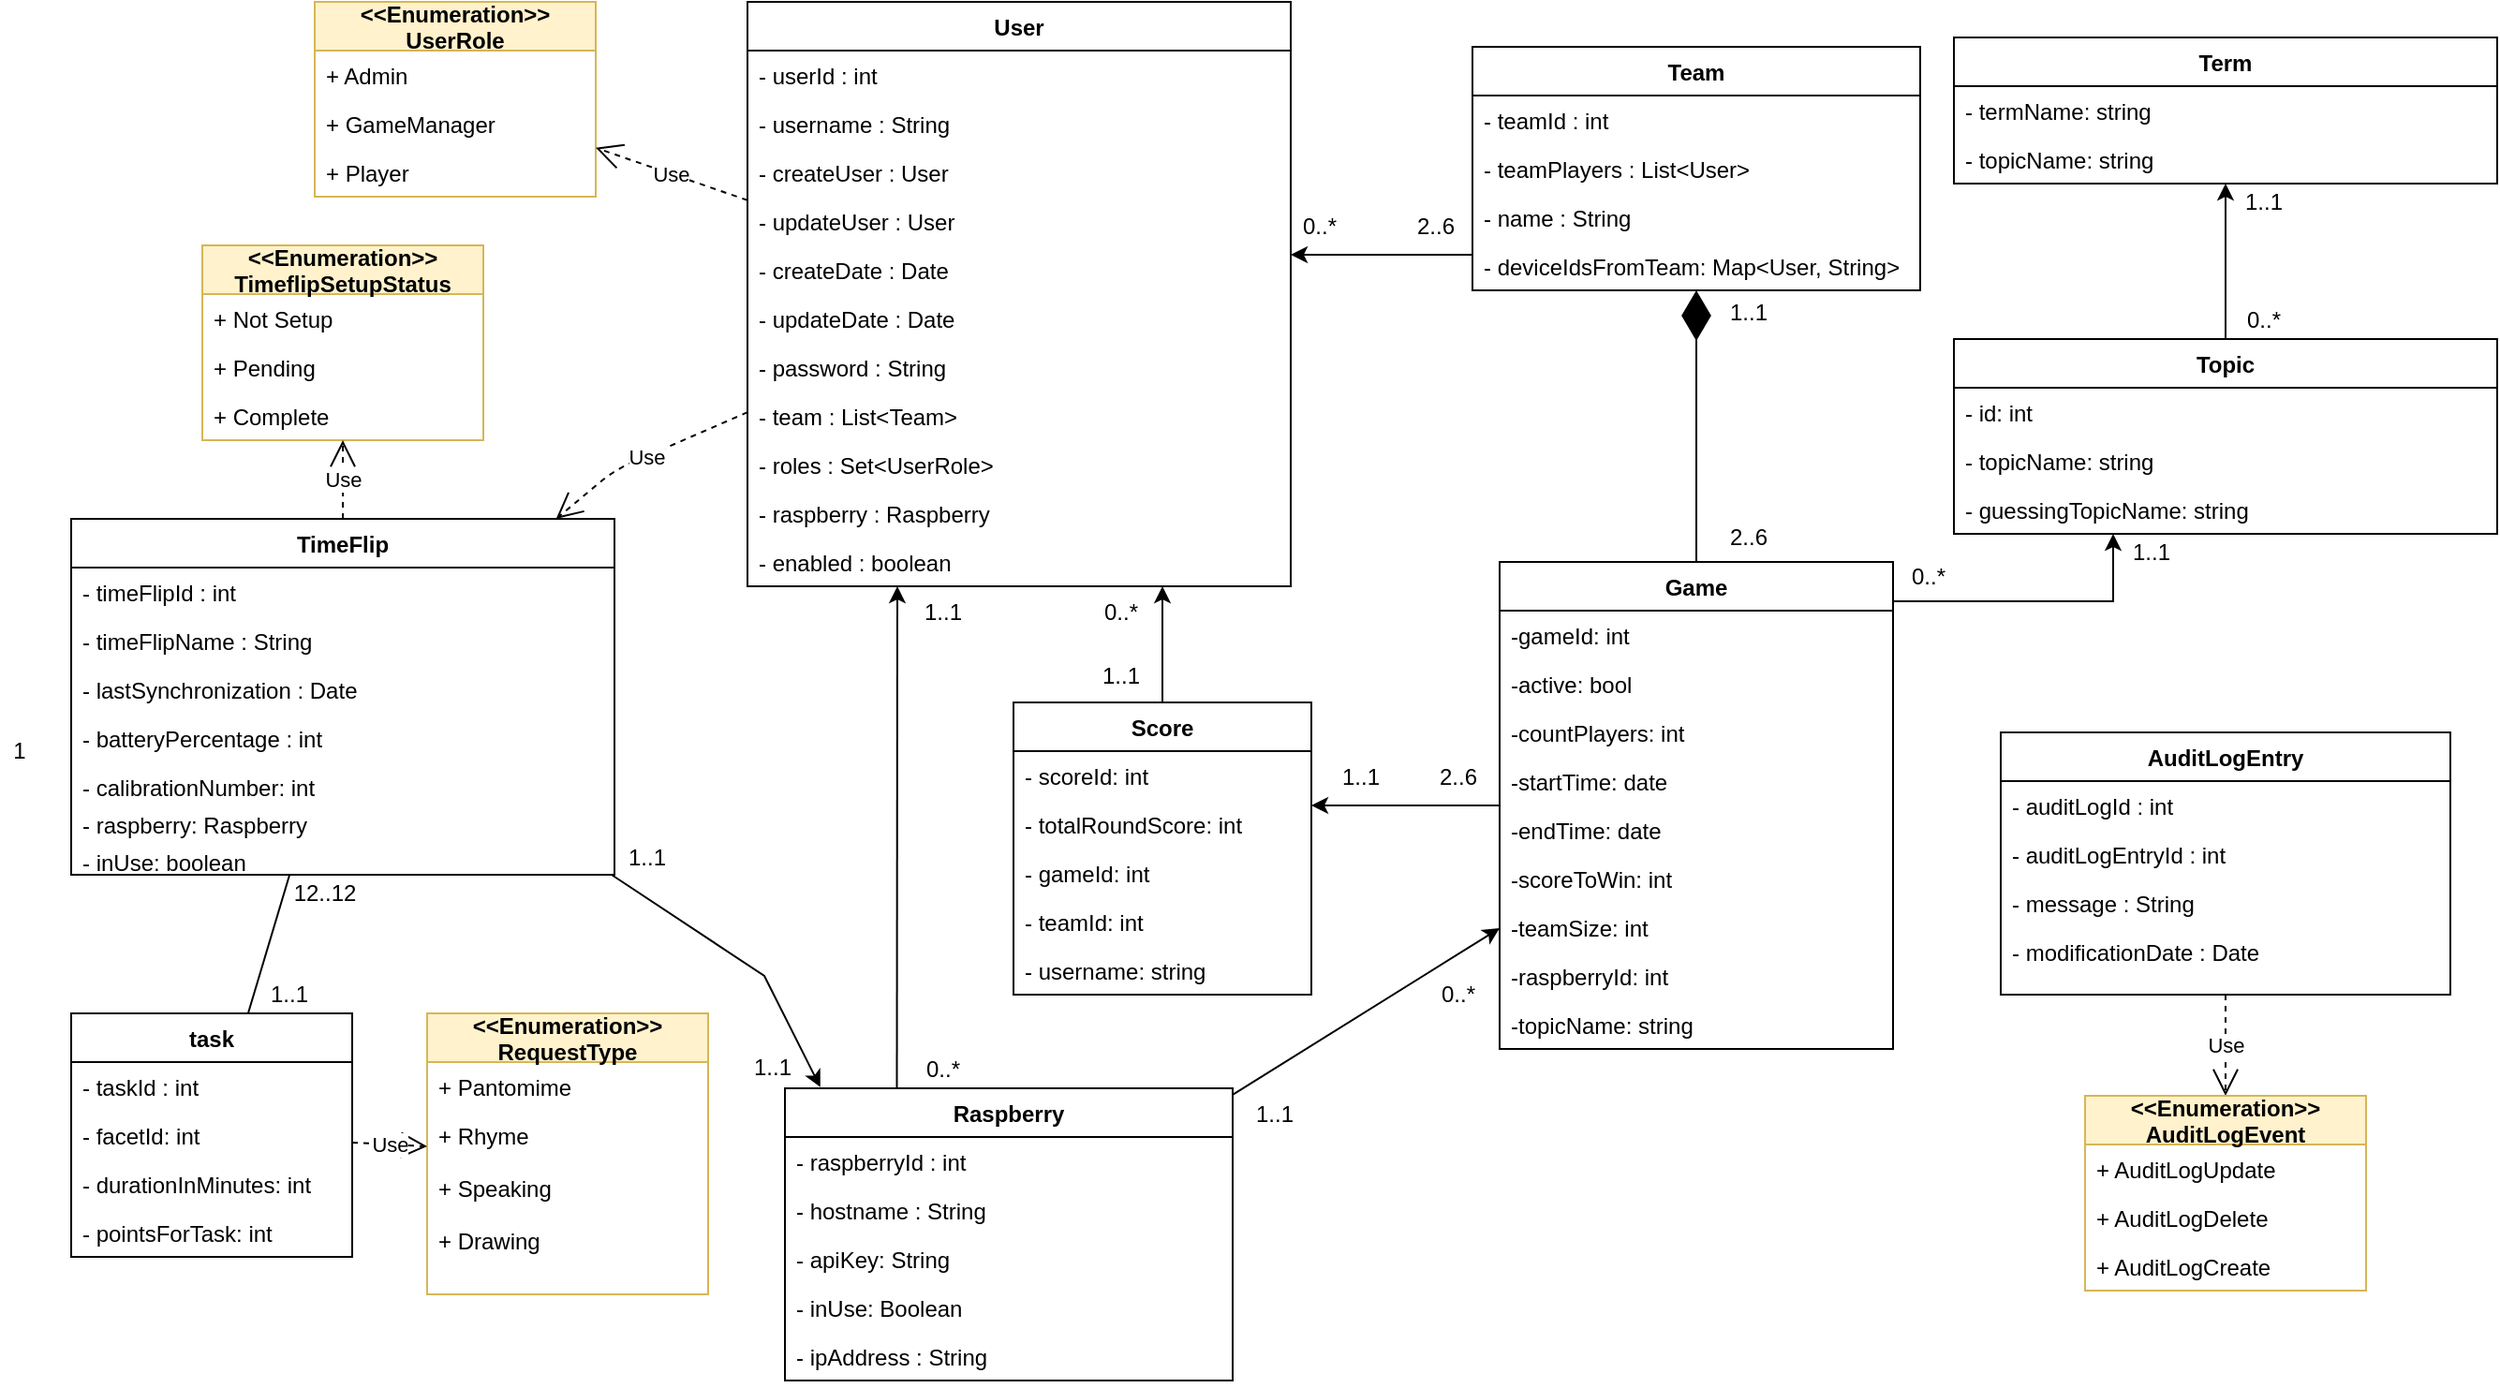 <mxfile version="14.7.6" type="device"><diagram id="C5RBs43oDa-KdzZeNtuy" name="Page-1"><mxGraphModel dx="2570" dy="1463" grid="1" gridSize="10" guides="1" tooltips="1" connect="1" arrows="1" fold="1" page="1" pageScale="1" pageWidth="827" pageHeight="1169" math="0" shadow="0"><root><mxCell id="WIyWlLk6GJQsqaUBKTNV-0"/><mxCell id="WIyWlLk6GJQsqaUBKTNV-1" parent="WIyWlLk6GJQsqaUBKTNV-0"/><mxCell id="x8WCx9pebkbdI_Yr-oTF-0" value="User" style="swimlane;fontStyle=1;align=center;verticalAlign=top;childLayout=stackLayout;horizontal=1;startSize=26;horizontalStack=0;resizeParent=1;resizeParentMax=0;resizeLast=0;collapsible=1;marginBottom=0;" parent="WIyWlLk6GJQsqaUBKTNV-1" vertex="1"><mxGeometry x="381" y="130" width="290" height="312" as="geometry"/></mxCell><mxCell id="nUB-XONqhZ9gHcy7gtvJ-40" value="- userId : int" style="text;strokeColor=none;fillColor=none;align=left;verticalAlign=top;spacingLeft=4;spacingRight=4;overflow=hidden;rotatable=0;points=[[0,0.5],[1,0.5]];portConstraint=eastwest;" parent="x8WCx9pebkbdI_Yr-oTF-0" vertex="1"><mxGeometry y="26" width="290" height="26" as="geometry"/></mxCell><mxCell id="x8WCx9pebkbdI_Yr-oTF-1" value="- username : String " style="text;strokeColor=none;fillColor=none;align=left;verticalAlign=top;spacingLeft=4;spacingRight=4;overflow=hidden;rotatable=0;points=[[0,0.5],[1,0.5]];portConstraint=eastwest;" parent="x8WCx9pebkbdI_Yr-oTF-0" vertex="1"><mxGeometry y="52" width="290" height="26" as="geometry"/></mxCell><mxCell id="x8WCx9pebkbdI_Yr-oTF-2" value="- createUser : User" style="text;strokeColor=none;fillColor=none;align=left;verticalAlign=top;spacingLeft=4;spacingRight=4;overflow=hidden;rotatable=0;points=[[0,0.5],[1,0.5]];portConstraint=eastwest;" parent="x8WCx9pebkbdI_Yr-oTF-0" vertex="1"><mxGeometry y="78" width="290" height="26" as="geometry"/></mxCell><mxCell id="x8WCx9pebkbdI_Yr-oTF-4" value="- updateUser : User" style="text;strokeColor=none;fillColor=none;align=left;verticalAlign=top;spacingLeft=4;spacingRight=4;overflow=hidden;rotatable=0;points=[[0,0.5],[1,0.5]];portConstraint=eastwest;" parent="x8WCx9pebkbdI_Yr-oTF-0" vertex="1"><mxGeometry y="104" width="290" height="26" as="geometry"/></mxCell><mxCell id="pyew_xF-KgPKFu4oQsbY-10" value="- createDate : Date" style="text;strokeColor=none;fillColor=none;align=left;verticalAlign=top;spacingLeft=4;spacingRight=4;overflow=hidden;rotatable=0;points=[[0,0.5],[1,0.5]];portConstraint=eastwest;" vertex="1" parent="x8WCx9pebkbdI_Yr-oTF-0"><mxGeometry y="130" width="290" height="26" as="geometry"/></mxCell><mxCell id="pyew_xF-KgPKFu4oQsbY-9" value="- updateDate : Date" style="text;strokeColor=none;fillColor=none;align=left;verticalAlign=top;spacingLeft=4;spacingRight=4;overflow=hidden;rotatable=0;points=[[0,0.5],[1,0.5]];portConstraint=eastwest;" vertex="1" parent="x8WCx9pebkbdI_Yr-oTF-0"><mxGeometry y="156" width="290" height="26" as="geometry"/></mxCell><mxCell id="x8WCx9pebkbdI_Yr-oTF-6" value="- password : String" style="text;strokeColor=none;fillColor=none;align=left;verticalAlign=top;spacingLeft=4;spacingRight=4;overflow=hidden;rotatable=0;points=[[0,0.5],[1,0.5]];portConstraint=eastwest;" parent="x8WCx9pebkbdI_Yr-oTF-0" vertex="1"><mxGeometry y="182" width="290" height="26" as="geometry"/></mxCell><mxCell id="pyew_xF-KgPKFu4oQsbY-11" value="- team : List&lt;Team&gt;" style="text;strokeColor=none;fillColor=none;align=left;verticalAlign=top;spacingLeft=4;spacingRight=4;overflow=hidden;rotatable=0;points=[[0,0.5],[1,0.5]];portConstraint=eastwest;" vertex="1" parent="x8WCx9pebkbdI_Yr-oTF-0"><mxGeometry y="208" width="290" height="26" as="geometry"/></mxCell><mxCell id="x8WCx9pebkbdI_Yr-oTF-11" value="- roles : Set&lt;UserRole&gt;" style="text;strokeColor=none;fillColor=none;align=left;verticalAlign=top;spacingLeft=4;spacingRight=4;overflow=hidden;rotatable=0;points=[[0,0.5],[1,0.5]];portConstraint=eastwest;" parent="x8WCx9pebkbdI_Yr-oTF-0" vertex="1"><mxGeometry y="234" width="290" height="26" as="geometry"/></mxCell><mxCell id="pyew_xF-KgPKFu4oQsbY-12" value="- raspberry : Raspberry" style="text;strokeColor=none;fillColor=none;align=left;verticalAlign=top;spacingLeft=4;spacingRight=4;overflow=hidden;rotatable=0;points=[[0,0.5],[1,0.5]];portConstraint=eastwest;" vertex="1" parent="x8WCx9pebkbdI_Yr-oTF-0"><mxGeometry y="260" width="290" height="26" as="geometry"/></mxCell><mxCell id="5PBiCE7rdW9SW3USugjP-110" value="- enabled : boolean" style="text;strokeColor=none;fillColor=none;align=left;verticalAlign=top;spacingLeft=4;spacingRight=4;overflow=hidden;rotatable=0;points=[[0,0.5],[1,0.5]];portConstraint=eastwest;" parent="x8WCx9pebkbdI_Yr-oTF-0" vertex="1"><mxGeometry y="286" width="290" height="26" as="geometry"/></mxCell><mxCell id="x8WCx9pebkbdI_Yr-oTF-17" value="&lt;&lt;Enumeration&gt;&gt;&#10;UserRole" style="swimlane;fontStyle=1;childLayout=stackLayout;horizontal=1;startSize=26;fillColor=#fff2cc;horizontalStack=0;resizeParent=1;resizeParentMax=0;resizeLast=0;collapsible=1;marginBottom=0;strokeColor=#d6b656;" parent="WIyWlLk6GJQsqaUBKTNV-1" vertex="1"><mxGeometry x="150" y="130.0" width="150" height="104" as="geometry"/></mxCell><mxCell id="x8WCx9pebkbdI_Yr-oTF-18" value="+ Admin" style="text;strokeColor=none;fillColor=none;align=left;verticalAlign=top;spacingLeft=4;spacingRight=4;overflow=hidden;rotatable=0;points=[[0,0.5],[1,0.5]];portConstraint=eastwest;" parent="x8WCx9pebkbdI_Yr-oTF-17" vertex="1"><mxGeometry y="26" width="150" height="26" as="geometry"/></mxCell><mxCell id="x8WCx9pebkbdI_Yr-oTF-19" value="+ GameManager" style="text;strokeColor=none;fillColor=none;align=left;verticalAlign=top;spacingLeft=4;spacingRight=4;overflow=hidden;rotatable=0;points=[[0,0.5],[1,0.5]];portConstraint=eastwest;" parent="x8WCx9pebkbdI_Yr-oTF-17" vertex="1"><mxGeometry y="52" width="150" height="26" as="geometry"/></mxCell><mxCell id="x8WCx9pebkbdI_Yr-oTF-21" value="+ Player" style="text;strokeColor=none;fillColor=none;align=left;verticalAlign=top;spacingLeft=4;spacingRight=4;overflow=hidden;rotatable=0;points=[[0,0.5],[1,0.5]];portConstraint=eastwest;" parent="x8WCx9pebkbdI_Yr-oTF-17" vertex="1"><mxGeometry y="78" width="150" height="26" as="geometry"/></mxCell><mxCell id="3ohRnOLh0SfSRYzVMqyz-22" value="Use" style="endArrow=open;endSize=12;dashed=1;html=1;" parent="WIyWlLk6GJQsqaUBKTNV-1" source="sR1mR8bAJaTeqPK0hxpu-1" target="sR1mR8bAJaTeqPK0hxpu-5" edge="1"><mxGeometry width="160" relative="1" as="geometry"><mxPoint x="2124.5" y="747.5" as="sourcePoint"/><mxPoint x="2301.55" y="687.998" as="targetPoint"/></mxGeometry></mxCell><mxCell id="3ohRnOLh0SfSRYzVMqyz-24" value="Use" style="endArrow=open;endSize=12;dashed=1;html=1;" parent="WIyWlLk6GJQsqaUBKTNV-1" source="x8WCx9pebkbdI_Yr-oTF-0" target="x8WCx9pebkbdI_Yr-oTF-17" edge="1"><mxGeometry width="160" relative="1" as="geometry"><mxPoint x="280" y="333" as="sourcePoint"/><mxPoint x="406.03" y="330.998" as="targetPoint"/></mxGeometry></mxCell><mxCell id="EiHLV2kzqp4cgP1aP6Wh-11" value="TimeFlip" style="swimlane;fontStyle=1;align=center;verticalAlign=top;childLayout=stackLayout;horizontal=1;startSize=26;horizontalStack=0;resizeParent=1;resizeParentMax=0;resizeLast=0;collapsible=1;marginBottom=0;" parent="WIyWlLk6GJQsqaUBKTNV-1" vertex="1"><mxGeometry x="20" y="406" width="290" height="190" as="geometry"/></mxCell><mxCell id="EiHLV2kzqp4cgP1aP6Wh-12" value="- timeFlipId : int" style="text;strokeColor=none;fillColor=none;align=left;verticalAlign=top;spacingLeft=4;spacingRight=4;overflow=hidden;rotatable=0;points=[[0,0.5],[1,0.5]];portConstraint=eastwest;" parent="EiHLV2kzqp4cgP1aP6Wh-11" vertex="1"><mxGeometry y="26" width="290" height="26" as="geometry"/></mxCell><mxCell id="EiHLV2kzqp4cgP1aP6Wh-14" value="- timeFlipName : String" style="text;strokeColor=none;fillColor=none;align=left;verticalAlign=top;spacingLeft=4;spacingRight=4;overflow=hidden;rotatable=0;points=[[0,0.5],[1,0.5]];portConstraint=eastwest;" parent="EiHLV2kzqp4cgP1aP6Wh-11" vertex="1"><mxGeometry y="52" width="290" height="26" as="geometry"/></mxCell><mxCell id="EiHLV2kzqp4cgP1aP6Wh-15" value="- lastSynchronization : Date" style="text;strokeColor=none;fillColor=none;align=left;verticalAlign=top;spacingLeft=4;spacingRight=4;overflow=hidden;rotatable=0;points=[[0,0.5],[1,0.5]];portConstraint=eastwest;" parent="EiHLV2kzqp4cgP1aP6Wh-11" vertex="1"><mxGeometry y="78" width="290" height="26" as="geometry"/></mxCell><mxCell id="EiHLV2kzqp4cgP1aP6Wh-18" value="- batteryPercentage : int" style="text;align=left;verticalAlign=top;spacingLeft=4;spacingRight=4;overflow=hidden;rotatable=0;points=[[0,0.5],[1,0.5]];portConstraint=eastwest;" parent="EiHLV2kzqp4cgP1aP6Wh-11" vertex="1"><mxGeometry y="104" width="290" height="26" as="geometry"/></mxCell><mxCell id="EiHLV2kzqp4cgP1aP6Wh-19" value="- calibrationNumber: int" style="text;align=left;verticalAlign=top;spacingLeft=4;spacingRight=4;overflow=hidden;rotatable=0;points=[[0,0.5],[1,0.5]];portConstraint=eastwest;" parent="EiHLV2kzqp4cgP1aP6Wh-11" vertex="1"><mxGeometry y="130" width="290" height="20" as="geometry"/></mxCell><mxCell id="nUB-XONqhZ9gHcy7gtvJ-35" value="- raspberry: Raspberry" style="text;align=left;verticalAlign=top;spacingLeft=4;spacingRight=4;overflow=hidden;rotatable=0;points=[[0,0.5],[1,0.5]];portConstraint=eastwest;" parent="EiHLV2kzqp4cgP1aP6Wh-11" vertex="1"><mxGeometry y="150" width="290" height="20" as="geometry"/></mxCell><mxCell id="nUB-XONqhZ9gHcy7gtvJ-34" value="- inUse: boolean" style="text;align=left;verticalAlign=top;spacingLeft=4;spacingRight=4;overflow=hidden;rotatable=0;points=[[0,0.5],[1,0.5]];portConstraint=eastwest;" parent="EiHLV2kzqp4cgP1aP6Wh-11" vertex="1"><mxGeometry y="170" width="290" height="20" as="geometry"/></mxCell><mxCell id="EiHLV2kzqp4cgP1aP6Wh-20" value="&lt;&lt;Enumeration&gt;&gt;&#10;TimeflipSetupStatus" style="swimlane;fontStyle=1;childLayout=stackLayout;horizontal=1;startSize=26;fillColor=#fff2cc;horizontalStack=0;resizeParent=1;resizeParentMax=0;resizeLast=0;collapsible=1;marginBottom=0;strokeColor=#d6b656;" parent="WIyWlLk6GJQsqaUBKTNV-1" vertex="1"><mxGeometry x="90" y="260" width="150" height="104" as="geometry"/></mxCell><mxCell id="EiHLV2kzqp4cgP1aP6Wh-21" value="+ Not Setup" style="text;strokeColor=none;fillColor=none;align=left;verticalAlign=top;spacingLeft=4;spacingRight=4;overflow=hidden;rotatable=0;points=[[0,0.5],[1,0.5]];portConstraint=eastwest;" parent="EiHLV2kzqp4cgP1aP6Wh-20" vertex="1"><mxGeometry y="26" width="150" height="26" as="geometry"/></mxCell><mxCell id="EiHLV2kzqp4cgP1aP6Wh-22" value="+ Pending" style="text;strokeColor=none;fillColor=none;align=left;verticalAlign=top;spacingLeft=4;spacingRight=4;overflow=hidden;rotatable=0;points=[[0,0.5],[1,0.5]];portConstraint=eastwest;" parent="EiHLV2kzqp4cgP1aP6Wh-20" vertex="1"><mxGeometry y="52" width="150" height="26" as="geometry"/></mxCell><mxCell id="EiHLV2kzqp4cgP1aP6Wh-23" value="+ Complete" style="text;strokeColor=none;fillColor=none;align=left;verticalAlign=top;spacingLeft=4;spacingRight=4;overflow=hidden;rotatable=0;points=[[0,0.5],[1,0.5]];portConstraint=eastwest;" parent="EiHLV2kzqp4cgP1aP6Wh-20" vertex="1"><mxGeometry y="78" width="150" height="26" as="geometry"/></mxCell><mxCell id="EiHLV2kzqp4cgP1aP6Wh-79" value="Use" style="endArrow=open;endSize=12;dashed=1;html=1;" parent="WIyWlLk6GJQsqaUBKTNV-1" source="EiHLV2kzqp4cgP1aP6Wh-11" target="EiHLV2kzqp4cgP1aP6Wh-20" edge="1"><mxGeometry width="160" relative="1" as="geometry"><mxPoint x="110.05" y="648.4" as="sourcePoint"/><mxPoint x="40" y="780" as="targetPoint"/></mxGeometry></mxCell><mxCell id="EiHLV2kzqp4cgP1aP6Wh-83" value="task" style="swimlane;fontStyle=1;align=center;verticalAlign=top;childLayout=stackLayout;horizontal=1;startSize=26;horizontalStack=0;resizeParent=1;resizeParentMax=0;resizeLast=0;collapsible=1;marginBottom=0;" parent="WIyWlLk6GJQsqaUBKTNV-1" vertex="1"><mxGeometry x="20.0" y="670" width="150" height="130" as="geometry"/></mxCell><mxCell id="nUB-XONqhZ9gHcy7gtvJ-36" value="- taskId : int" style="text;strokeColor=none;fillColor=none;align=left;verticalAlign=top;spacingLeft=4;spacingRight=4;overflow=hidden;rotatable=0;points=[[0,0.5],[1,0.5]];portConstraint=eastwest;" parent="EiHLV2kzqp4cgP1aP6Wh-83" vertex="1"><mxGeometry y="26" width="150" height="26" as="geometry"/></mxCell><mxCell id="EiHLV2kzqp4cgP1aP6Wh-84" value="- facetId: int" style="text;strokeColor=none;fillColor=none;align=left;verticalAlign=top;spacingLeft=4;spacingRight=4;overflow=hidden;rotatable=0;points=[[0,0.5],[1,0.5]];portConstraint=eastwest;" parent="EiHLV2kzqp4cgP1aP6Wh-83" vertex="1"><mxGeometry y="52" width="150" height="26" as="geometry"/></mxCell><mxCell id="nUB-XONqhZ9gHcy7gtvJ-38" value="- durationInMinutes: int" style="text;strokeColor=none;fillColor=none;align=left;verticalAlign=top;spacingLeft=4;spacingRight=4;overflow=hidden;rotatable=0;points=[[0,0.5],[1,0.5]];portConstraint=eastwest;" parent="EiHLV2kzqp4cgP1aP6Wh-83" vertex="1"><mxGeometry y="78" width="150" height="26" as="geometry"/></mxCell><mxCell id="nUB-XONqhZ9gHcy7gtvJ-37" value="- pointsForTask: int" style="text;strokeColor=none;fillColor=none;align=left;verticalAlign=top;spacingLeft=4;spacingRight=4;overflow=hidden;rotatable=0;points=[[0,0.5],[1,0.5]];portConstraint=eastwest;" parent="EiHLV2kzqp4cgP1aP6Wh-83" vertex="1"><mxGeometry y="104" width="150" height="26" as="geometry"/></mxCell><mxCell id="EiHLV2kzqp4cgP1aP6Wh-96" value="&lt;&lt;Enumeration&gt;&gt;&#10;RequestType" style="swimlane;fontStyle=1;childLayout=stackLayout;horizontal=1;startSize=26;fillColor=#fff2cc;horizontalStack=0;resizeParent=1;resizeParentMax=0;resizeLast=0;collapsible=1;marginBottom=0;strokeColor=#d6b656;" parent="WIyWlLk6GJQsqaUBKTNV-1" vertex="1"><mxGeometry x="210" y="670" width="150" height="150" as="geometry"/></mxCell><mxCell id="EiHLV2kzqp4cgP1aP6Wh-97" value="+ Pantomime" style="text;strokeColor=none;fillColor=none;align=left;verticalAlign=top;spacingLeft=4;spacingRight=4;overflow=hidden;rotatable=0;points=[[0,0.5],[1,0.5]];portConstraint=eastwest;" parent="EiHLV2kzqp4cgP1aP6Wh-96" vertex="1"><mxGeometry y="26" width="150" height="26" as="geometry"/></mxCell><mxCell id="EiHLV2kzqp4cgP1aP6Wh-98" value="+ Rhyme&#10;&#10;+ Speaking&#10;&#10;+ Drawing" style="text;strokeColor=none;fillColor=none;align=left;verticalAlign=top;spacingLeft=4;spacingRight=4;overflow=hidden;rotatable=0;points=[[0,0.5],[1,0.5]];portConstraint=eastwest;" parent="EiHLV2kzqp4cgP1aP6Wh-96" vertex="1"><mxGeometry y="52" width="150" height="98" as="geometry"/></mxCell><mxCell id="EiHLV2kzqp4cgP1aP6Wh-112" value="Raspberry" style="swimlane;fontStyle=1;align=center;verticalAlign=top;childLayout=stackLayout;horizontal=1;startSize=26;horizontalStack=0;resizeParent=1;resizeParentMax=0;resizeLast=0;collapsible=1;marginBottom=0;" parent="WIyWlLk6GJQsqaUBKTNV-1" vertex="1"><mxGeometry x="401" y="710" width="239" height="156" as="geometry"/></mxCell><mxCell id="EiHLV2kzqp4cgP1aP6Wh-113" value="- raspberryId : int" style="text;strokeColor=none;fillColor=none;align=left;verticalAlign=top;spacingLeft=4;spacingRight=4;overflow=hidden;rotatable=0;points=[[0,0.5],[1,0.5]];portConstraint=eastwest;" parent="EiHLV2kzqp4cgP1aP6Wh-112" vertex="1"><mxGeometry y="26" width="239" height="26" as="geometry"/></mxCell><mxCell id="EiHLV2kzqp4cgP1aP6Wh-114" value="- hostname : String" style="text;strokeColor=none;fillColor=none;align=left;verticalAlign=top;spacingLeft=4;spacingRight=4;overflow=hidden;rotatable=0;points=[[0,0.5],[1,0.5]];portConstraint=eastwest;" parent="EiHLV2kzqp4cgP1aP6Wh-112" vertex="1"><mxGeometry y="52" width="239" height="26" as="geometry"/></mxCell><mxCell id="EiHLV2kzqp4cgP1aP6Wh-115" value="- apiKey: String" style="text;strokeColor=none;fillColor=none;align=left;verticalAlign=top;spacingLeft=4;spacingRight=4;overflow=hidden;rotatable=0;points=[[0,0.5],[1,0.5]];portConstraint=eastwest;" parent="EiHLV2kzqp4cgP1aP6Wh-112" vertex="1"><mxGeometry y="78" width="239" height="26" as="geometry"/></mxCell><mxCell id="EiHLV2kzqp4cgP1aP6Wh-119" value="- inUse: Boolean" style="text;align=left;verticalAlign=top;spacingLeft=4;spacingRight=4;overflow=hidden;rotatable=0;points=[[0,0.5],[1,0.5]];portConstraint=eastwest;" parent="EiHLV2kzqp4cgP1aP6Wh-112" vertex="1"><mxGeometry y="104" width="239" height="26" as="geometry"/></mxCell><mxCell id="EiHLV2kzqp4cgP1aP6Wh-120" value="- ipAddress : String&#10;" style="text;align=left;verticalAlign=top;spacingLeft=4;spacingRight=4;overflow=hidden;rotatable=0;points=[[0,0.5],[1,0.5]];portConstraint=eastwest;" parent="EiHLV2kzqp4cgP1aP6Wh-112" vertex="1"><mxGeometry y="130" width="239" height="26" as="geometry"/></mxCell><mxCell id="EiHLV2kzqp4cgP1aP6Wh-208" value="1" style="text;html=1;resizable=0;autosize=1;align=center;verticalAlign=middle;points=[];fillColor=none;strokeColor=none;rounded=0;" parent="WIyWlLk6GJQsqaUBKTNV-1" vertex="1"><mxGeometry x="-18" y="520" width="20" height="20" as="geometry"/></mxCell><mxCell id="EiHLV2kzqp4cgP1aP6Wh-221" value="0..*" style="text;html=1;resizable=0;autosize=1;align=center;verticalAlign=middle;points=[];fillColor=none;strokeColor=none;rounded=0;" parent="WIyWlLk6GJQsqaUBKTNV-1" vertex="1"><mxGeometry x="671" y="240" width="30" height="20" as="geometry"/></mxCell><mxCell id="EiHLV2kzqp4cgP1aP6Wh-228" value="" style="endArrow=none;html=1;rounded=0;" parent="WIyWlLk6GJQsqaUBKTNV-1" source="EiHLV2kzqp4cgP1aP6Wh-11" target="EiHLV2kzqp4cgP1aP6Wh-83" edge="1"><mxGeometry relative="1" as="geometry"><mxPoint x="241.94" y="646" as="sourcePoint"/><mxPoint x="212.03" y="715.56" as="targetPoint"/><Array as="points"/></mxGeometry></mxCell><mxCell id="EiHLV2kzqp4cgP1aP6Wh-230" value="12..12" style="text;html=1;align=center;verticalAlign=middle;resizable=0;points=[];autosize=1;" parent="WIyWlLk6GJQsqaUBKTNV-1" vertex="1"><mxGeometry x="130" y="596" width="50" height="20" as="geometry"/></mxCell><mxCell id="sR1mR8bAJaTeqPK0hxpu-1" value="AuditLogEntry&#10;" style="swimlane;fontStyle=1;align=center;verticalAlign=top;childLayout=stackLayout;horizontal=1;startSize=26;horizontalStack=0;resizeParent=1;resizeParentMax=0;resizeLast=0;collapsible=1;marginBottom=0;" parent="WIyWlLk6GJQsqaUBKTNV-1" vertex="1"><mxGeometry x="1050" y="520" width="240" height="140" as="geometry"/></mxCell><mxCell id="sR1mR8bAJaTeqPK0hxpu-2" value="- auditLogId : int " style="text;strokeColor=none;fillColor=none;align=left;verticalAlign=top;spacingLeft=4;spacingRight=4;overflow=hidden;rotatable=0;points=[[0,0.5],[1,0.5]];portConstraint=eastwest;" parent="sR1mR8bAJaTeqPK0hxpu-1" vertex="1"><mxGeometry y="26" width="240" height="26" as="geometry"/></mxCell><mxCell id="nUB-XONqhZ9gHcy7gtvJ-30" value="- auditLogEntryId : int " style="text;strokeColor=none;fillColor=none;align=left;verticalAlign=top;spacingLeft=4;spacingRight=4;overflow=hidden;rotatable=0;points=[[0,0.5],[1,0.5]];portConstraint=eastwest;" parent="sR1mR8bAJaTeqPK0hxpu-1" vertex="1"><mxGeometry y="52" width="240" height="26" as="geometry"/></mxCell><mxCell id="sR1mR8bAJaTeqPK0hxpu-3" value="- message : String" style="text;strokeColor=none;fillColor=none;align=left;verticalAlign=top;spacingLeft=4;spacingRight=4;overflow=hidden;rotatable=0;points=[[0,0.5],[1,0.5]];portConstraint=eastwest;" parent="sR1mR8bAJaTeqPK0hxpu-1" vertex="1"><mxGeometry y="78" width="240" height="26" as="geometry"/></mxCell><mxCell id="sR1mR8bAJaTeqPK0hxpu-4" value="- modificationDate : Date" style="text;strokeColor=none;fillColor=none;align=left;verticalAlign=top;spacingLeft=4;spacingRight=4;overflow=hidden;rotatable=0;points=[[0,0.5],[1,0.5]];portConstraint=eastwest;" parent="sR1mR8bAJaTeqPK0hxpu-1" vertex="1"><mxGeometry y="104" width="240" height="36" as="geometry"/></mxCell><mxCell id="sR1mR8bAJaTeqPK0hxpu-5" value="&lt;&lt;Enumeration&gt;&gt;&#10;AuditLogEvent" style="swimlane;fontStyle=1;childLayout=stackLayout;horizontal=1;startSize=26;fillColor=#fff2cc;horizontalStack=0;resizeParent=1;resizeParentMax=0;resizeLast=0;collapsible=1;marginBottom=0;strokeColor=#d6b656;" parent="WIyWlLk6GJQsqaUBKTNV-1" vertex="1"><mxGeometry x="1095" y="714" width="150" height="104" as="geometry"/></mxCell><mxCell id="sR1mR8bAJaTeqPK0hxpu-6" value="+ AuditLogUpdate" style="text;strokeColor=none;fillColor=none;align=left;verticalAlign=top;spacingLeft=4;spacingRight=4;overflow=hidden;rotatable=0;points=[[0,0.5],[1,0.5]];portConstraint=eastwest;" parent="sR1mR8bAJaTeqPK0hxpu-5" vertex="1"><mxGeometry y="26" width="150" height="26" as="geometry"/></mxCell><mxCell id="sR1mR8bAJaTeqPK0hxpu-7" value="+ AuditLogDelete" style="text;strokeColor=none;fillColor=none;align=left;verticalAlign=top;spacingLeft=4;spacingRight=4;overflow=hidden;rotatable=0;points=[[0,0.5],[1,0.5]];portConstraint=eastwest;" parent="sR1mR8bAJaTeqPK0hxpu-5" vertex="1"><mxGeometry y="52" width="150" height="26" as="geometry"/></mxCell><mxCell id="sR1mR8bAJaTeqPK0hxpu-8" value="+ AuditLogCreate" style="text;strokeColor=none;fillColor=none;align=left;verticalAlign=top;spacingLeft=4;spacingRight=4;overflow=hidden;rotatable=0;points=[[0,0.5],[1,0.5]];portConstraint=eastwest;" parent="sR1mR8bAJaTeqPK0hxpu-5" vertex="1"><mxGeometry y="78" width="150" height="26" as="geometry"/></mxCell><mxCell id="nUB-XONqhZ9gHcy7gtvJ-12" value="Use" style="endArrow=open;endSize=12;dashed=1;html=1;" parent="WIyWlLk6GJQsqaUBKTNV-1" source="x8WCx9pebkbdI_Yr-oTF-0" target="EiHLV2kzqp4cgP1aP6Wh-11" edge="1"><mxGeometry width="160" relative="1" as="geometry"><mxPoint x="376" y="380" as="sourcePoint"/><mxPoint x="225" y="630" as="targetPoint"/><Array as="points"><mxPoint x="310" y="380"/></Array></mxGeometry></mxCell><mxCell id="nUB-XONqhZ9gHcy7gtvJ-21" value="Use" style="endArrow=open;endSize=12;dashed=1;html=1;" parent="WIyWlLk6GJQsqaUBKTNV-1" source="EiHLV2kzqp4cgP1aP6Wh-83" target="EiHLV2kzqp4cgP1aP6Wh-96" edge="1"><mxGeometry width="160" relative="1" as="geometry"><mxPoint x="408.03" y="695.56" as="sourcePoint"/><mxPoint x="339.98" y="785.16" as="targetPoint"/></mxGeometry></mxCell><mxCell id="5PBiCE7rdW9SW3USugjP-112" style="edgeStyle=orthogonalEdgeStyle;rounded=0;orthogonalLoop=1;jettySize=auto;html=1;" parent="WIyWlLk6GJQsqaUBKTNV-1" source="nUB-XONqhZ9gHcy7gtvJ-23" target="x8WCx9pebkbdI_Yr-oTF-0" edge="1"><mxGeometry relative="1" as="geometry"><Array as="points"><mxPoint x="540" y="400"/><mxPoint x="540" y="400"/></Array></mxGeometry></mxCell><mxCell id="nUB-XONqhZ9gHcy7gtvJ-23" value="Score" style="swimlane;fontStyle=1;align=center;verticalAlign=top;childLayout=stackLayout;horizontal=1;startSize=26;horizontalStack=0;resizeParent=1;resizeParentMax=0;resizeLast=0;collapsible=1;marginBottom=0;" parent="WIyWlLk6GJQsqaUBKTNV-1" vertex="1"><mxGeometry x="523" y="504" width="159" height="156" as="geometry"/></mxCell><mxCell id="nUB-XONqhZ9gHcy7gtvJ-41" value="- scoreId: int" style="text;strokeColor=none;fillColor=none;align=left;verticalAlign=top;spacingLeft=4;spacingRight=4;overflow=hidden;rotatable=0;points=[[0,0.5],[1,0.5]];portConstraint=eastwest;" parent="nUB-XONqhZ9gHcy7gtvJ-23" vertex="1"><mxGeometry y="26" width="159" height="26" as="geometry"/></mxCell><mxCell id="nUB-XONqhZ9gHcy7gtvJ-44" value="- totalRoundScore: int" style="text;strokeColor=none;fillColor=none;align=left;verticalAlign=top;spacingLeft=4;spacingRight=4;overflow=hidden;rotatable=0;points=[[0,0.5],[1,0.5]];portConstraint=eastwest;" parent="nUB-XONqhZ9gHcy7gtvJ-23" vertex="1"><mxGeometry y="52" width="159" height="26" as="geometry"/></mxCell><mxCell id="nUB-XONqhZ9gHcy7gtvJ-45" value="- gameId: int" style="text;strokeColor=none;fillColor=none;align=left;verticalAlign=top;spacingLeft=4;spacingRight=4;overflow=hidden;rotatable=0;points=[[0,0.5],[1,0.5]];portConstraint=eastwest;" parent="nUB-XONqhZ9gHcy7gtvJ-23" vertex="1"><mxGeometry y="78" width="159" height="26" as="geometry"/></mxCell><mxCell id="nUB-XONqhZ9gHcy7gtvJ-46" value="- teamId: int" style="text;strokeColor=none;fillColor=none;align=left;verticalAlign=top;spacingLeft=4;spacingRight=4;overflow=hidden;rotatable=0;points=[[0,0.5],[1,0.5]];portConstraint=eastwest;" parent="nUB-XONqhZ9gHcy7gtvJ-23" vertex="1"><mxGeometry y="104" width="159" height="26" as="geometry"/></mxCell><mxCell id="nUB-XONqhZ9gHcy7gtvJ-47" value="- username: string" style="text;strokeColor=none;fillColor=none;align=left;verticalAlign=top;spacingLeft=4;spacingRight=4;overflow=hidden;rotatable=0;points=[[0,0.5],[1,0.5]];portConstraint=eastwest;" parent="nUB-XONqhZ9gHcy7gtvJ-23" vertex="1"><mxGeometry y="130" width="159" height="26" as="geometry"/></mxCell><mxCell id="5PBiCE7rdW9SW3USugjP-33" style="edgeStyle=orthogonalEdgeStyle;rounded=0;orthogonalLoop=1;jettySize=auto;html=1;" parent="WIyWlLk6GJQsqaUBKTNV-1" source="5PBiCE7rdW9SW3USugjP-7" target="5PBiCE7rdW9SW3USugjP-14" edge="1"><mxGeometry relative="1" as="geometry"><Array as="points"><mxPoint x="1110" y="450"/></Array></mxGeometry></mxCell><mxCell id="5PBiCE7rdW9SW3USugjP-85" style="edgeStyle=orthogonalEdgeStyle;rounded=0;orthogonalLoop=1;jettySize=auto;html=1;" parent="WIyWlLk6GJQsqaUBKTNV-1" source="5PBiCE7rdW9SW3USugjP-7" target="nUB-XONqhZ9gHcy7gtvJ-23" edge="1"><mxGeometry relative="1" as="geometry"><Array as="points"><mxPoint x="680" y="559"/><mxPoint x="680" y="559"/></Array><mxPoint x="887.5" y="780" as="targetPoint"/></mxGeometry></mxCell><mxCell id="5PBiCE7rdW9SW3USugjP-7" value="Game" style="swimlane;fontStyle=1;align=center;verticalAlign=top;childLayout=stackLayout;horizontal=1;startSize=26;horizontalStack=0;resizeParent=1;resizeParentMax=0;resizeLast=0;collapsible=1;marginBottom=0;" parent="WIyWlLk6GJQsqaUBKTNV-1" vertex="1"><mxGeometry x="782.5" y="429" width="210" height="260" as="geometry"/></mxCell><mxCell id="BMEKEAKDgt3-is2kpJdk-17" value="-gameId: int" style="text;strokeColor=none;fillColor=none;align=left;verticalAlign=top;spacingLeft=4;spacingRight=4;overflow=hidden;rotatable=0;points=[[0,0.5],[1,0.5]];portConstraint=eastwest;" parent="5PBiCE7rdW9SW3USugjP-7" vertex="1"><mxGeometry y="26" width="210" height="26" as="geometry"/></mxCell><mxCell id="BMEKEAKDgt3-is2kpJdk-16" value="-active: bool " style="text;strokeColor=none;fillColor=none;align=left;verticalAlign=top;spacingLeft=4;spacingRight=4;overflow=hidden;rotatable=0;points=[[0,0.5],[1,0.5]];portConstraint=eastwest;" parent="5PBiCE7rdW9SW3USugjP-7" vertex="1"><mxGeometry y="52" width="210" height="26" as="geometry"/></mxCell><mxCell id="BMEKEAKDgt3-is2kpJdk-15" value="-countPlayers: int" style="text;strokeColor=none;fillColor=none;align=left;verticalAlign=top;spacingLeft=4;spacingRight=4;overflow=hidden;rotatable=0;points=[[0,0.5],[1,0.5]];portConstraint=eastwest;" parent="5PBiCE7rdW9SW3USugjP-7" vertex="1"><mxGeometry y="78" width="210" height="26" as="geometry"/></mxCell><mxCell id="BMEKEAKDgt3-is2kpJdk-14" value="-startTime: date" style="text;strokeColor=none;fillColor=none;align=left;verticalAlign=top;spacingLeft=4;spacingRight=4;overflow=hidden;rotatable=0;points=[[0,0.5],[1,0.5]];portConstraint=eastwest;" parent="5PBiCE7rdW9SW3USugjP-7" vertex="1"><mxGeometry y="104" width="210" height="26" as="geometry"/></mxCell><mxCell id="5PBiCE7rdW9SW3USugjP-8" value="-endTime: date" style="text;strokeColor=none;fillColor=none;align=left;verticalAlign=top;spacingLeft=4;spacingRight=4;overflow=hidden;rotatable=0;points=[[0,0.5],[1,0.5]];portConstraint=eastwest;" parent="5PBiCE7rdW9SW3USugjP-7" vertex="1"><mxGeometry y="130" width="210" height="26" as="geometry"/></mxCell><mxCell id="5PBiCE7rdW9SW3USugjP-9" value="-scoreToWin: int" style="text;strokeColor=none;fillColor=none;align=left;verticalAlign=top;spacingLeft=4;spacingRight=4;overflow=hidden;rotatable=0;points=[[0,0.5],[1,0.5]];portConstraint=eastwest;" parent="5PBiCE7rdW9SW3USugjP-7" vertex="1"><mxGeometry y="156" width="210" height="26" as="geometry"/></mxCell><mxCell id="5PBiCE7rdW9SW3USugjP-122" value="-teamSize: int" style="text;strokeColor=none;fillColor=none;align=left;verticalAlign=top;spacingLeft=4;spacingRight=4;overflow=hidden;rotatable=0;points=[[0,0.5],[1,0.5]];portConstraint=eastwest;" parent="5PBiCE7rdW9SW3USugjP-7" vertex="1"><mxGeometry y="182" width="210" height="26" as="geometry"/></mxCell><mxCell id="5PBiCE7rdW9SW3USugjP-11" value="-raspberryId: int" style="text;strokeColor=none;fillColor=none;align=left;verticalAlign=top;spacingLeft=4;spacingRight=4;overflow=hidden;rotatable=0;points=[[0,0.5],[1,0.5]];portConstraint=eastwest;" parent="5PBiCE7rdW9SW3USugjP-7" vertex="1"><mxGeometry y="208" width="210" height="26" as="geometry"/></mxCell><mxCell id="5PBiCE7rdW9SW3USugjP-123" value="-topicName: string" style="text;strokeColor=none;fillColor=none;align=left;verticalAlign=top;spacingLeft=4;spacingRight=4;overflow=hidden;rotatable=0;points=[[0,0.5],[1,0.5]];portConstraint=eastwest;" parent="5PBiCE7rdW9SW3USugjP-7" vertex="1"><mxGeometry y="234" width="210" height="26" as="geometry"/></mxCell><mxCell id="5PBiCE7rdW9SW3USugjP-14" value="Topic" style="swimlane;fontStyle=1;align=center;verticalAlign=top;childLayout=stackLayout;horizontal=1;startSize=26;horizontalStack=0;resizeParent=1;resizeParentMax=0;resizeLast=0;collapsible=1;marginBottom=0;" parent="WIyWlLk6GJQsqaUBKTNV-1" vertex="1"><mxGeometry x="1025" y="310" width="290" height="104" as="geometry"/></mxCell><mxCell id="pyew_xF-KgPKFu4oQsbY-0" value="- id: int" style="text;strokeColor=none;fillColor=none;align=left;verticalAlign=top;spacingLeft=4;spacingRight=4;overflow=hidden;rotatable=0;points=[[0,0.5],[1,0.5]];portConstraint=eastwest;" vertex="1" parent="5PBiCE7rdW9SW3USugjP-14"><mxGeometry y="26" width="290" height="26" as="geometry"/></mxCell><mxCell id="5PBiCE7rdW9SW3USugjP-15" value="- topicName: string" style="text;strokeColor=none;fillColor=none;align=left;verticalAlign=top;spacingLeft=4;spacingRight=4;overflow=hidden;rotatable=0;points=[[0,0.5],[1,0.5]];portConstraint=eastwest;" parent="5PBiCE7rdW9SW3USugjP-14" vertex="1"><mxGeometry y="52" width="290" height="26" as="geometry"/></mxCell><mxCell id="5PBiCE7rdW9SW3USugjP-16" value="- guessingTopicName: string" style="text;strokeColor=none;fillColor=none;align=left;verticalAlign=top;spacingLeft=4;spacingRight=4;overflow=hidden;rotatable=0;points=[[0,0.5],[1,0.5]];portConstraint=eastwest;" parent="5PBiCE7rdW9SW3USugjP-14" vertex="1"><mxGeometry y="78" width="290" height="26" as="geometry"/></mxCell><mxCell id="5PBiCE7rdW9SW3USugjP-20" value="Term" style="swimlane;fontStyle=1;align=center;verticalAlign=top;childLayout=stackLayout;horizontal=1;startSize=26;horizontalStack=0;resizeParent=1;resizeParentMax=0;resizeLast=0;collapsible=1;marginBottom=0;" parent="WIyWlLk6GJQsqaUBKTNV-1" vertex="1"><mxGeometry x="1025" y="149" width="290" height="78" as="geometry"/></mxCell><mxCell id="5PBiCE7rdW9SW3USugjP-21" value="- termName: string " style="text;strokeColor=none;fillColor=none;align=left;verticalAlign=top;spacingLeft=4;spacingRight=4;overflow=hidden;rotatable=0;points=[[0,0.5],[1,0.5]];portConstraint=eastwest;" parent="5PBiCE7rdW9SW3USugjP-20" vertex="1"><mxGeometry y="26" width="290" height="26" as="geometry"/></mxCell><mxCell id="5PBiCE7rdW9SW3USugjP-22" value="- topicName: string" style="text;strokeColor=none;fillColor=none;align=left;verticalAlign=top;spacingLeft=4;spacingRight=4;overflow=hidden;rotatable=0;points=[[0,0.5],[1,0.5]];portConstraint=eastwest;" parent="5PBiCE7rdW9SW3USugjP-20" vertex="1"><mxGeometry y="52" width="290" height="26" as="geometry"/></mxCell><mxCell id="5PBiCE7rdW9SW3USugjP-27" style="edgeStyle=none;rounded=0;orthogonalLoop=1;jettySize=auto;html=1;" parent="WIyWlLk6GJQsqaUBKTNV-1" source="5PBiCE7rdW9SW3USugjP-14" target="5PBiCE7rdW9SW3USugjP-20" edge="1"><mxGeometry relative="1" as="geometry"><mxPoint x="1286" y="170" as="sourcePoint"/><mxPoint x="1196" y="170" as="targetPoint"/></mxGeometry></mxCell><mxCell id="5PBiCE7rdW9SW3USugjP-28" value="0..*" style="text;html=1;align=center;verticalAlign=middle;resizable=0;points=[];autosize=1;" parent="WIyWlLk6GJQsqaUBKTNV-1" vertex="1"><mxGeometry x="1175" y="290" width="30" height="20" as="geometry"/></mxCell><mxCell id="5PBiCE7rdW9SW3USugjP-44" value="0..*" style="text;html=1;align=center;verticalAlign=middle;resizable=0;points=[];autosize=1;" parent="WIyWlLk6GJQsqaUBKTNV-1" vertex="1"><mxGeometry x="996" y="427" width="30" height="20" as="geometry"/></mxCell><mxCell id="5PBiCE7rdW9SW3USugjP-45" value="1..1" style="text;html=1;align=center;verticalAlign=middle;resizable=0;points=[];autosize=1;" parent="WIyWlLk6GJQsqaUBKTNV-1" vertex="1"><mxGeometry x="1110" y="414" width="40" height="20" as="geometry"/></mxCell><mxCell id="5PBiCE7rdW9SW3USugjP-46" value="1..1" style="text;html=1;align=center;verticalAlign=middle;resizable=0;points=[];autosize=1;" parent="WIyWlLk6GJQsqaUBKTNV-1" vertex="1"><mxGeometry x="1170" y="227" width="40" height="20" as="geometry"/></mxCell><mxCell id="5PBiCE7rdW9SW3USugjP-47" value="2..6" style="text;html=1;align=center;verticalAlign=middle;resizable=0;points=[];autosize=1;" parent="WIyWlLk6GJQsqaUBKTNV-1" vertex="1"><mxGeometry x="728" y="240" width="40" height="20" as="geometry"/></mxCell><mxCell id="5PBiCE7rdW9SW3USugjP-68" style="edgeStyle=orthogonalEdgeStyle;rounded=0;orthogonalLoop=1;jettySize=auto;html=1;" parent="WIyWlLk6GJQsqaUBKTNV-1" source="5PBiCE7rdW9SW3USugjP-55" target="x8WCx9pebkbdI_Yr-oTF-0" edge="1"><mxGeometry relative="1" as="geometry"><Array as="points"><mxPoint x="700" y="265"/><mxPoint x="700" y="265"/></Array></mxGeometry></mxCell><mxCell id="5PBiCE7rdW9SW3USugjP-55" value="Team" style="swimlane;fontStyle=1;align=center;verticalAlign=top;childLayout=stackLayout;horizontal=1;startSize=26;horizontalStack=0;resizeParent=1;resizeParentMax=0;resizeLast=0;collapsible=1;marginBottom=0;" parent="WIyWlLk6GJQsqaUBKTNV-1" vertex="1"><mxGeometry x="768" y="154.0" width="239" height="130" as="geometry"/></mxCell><mxCell id="5PBiCE7rdW9SW3USugjP-56" value="- teamId : int" style="text;strokeColor=none;fillColor=none;align=left;verticalAlign=top;spacingLeft=4;spacingRight=4;overflow=hidden;rotatable=0;points=[[0,0.5],[1,0.5]];portConstraint=eastwest;" parent="5PBiCE7rdW9SW3USugjP-55" vertex="1"><mxGeometry y="26" width="239" height="26" as="geometry"/></mxCell><mxCell id="5PBiCE7rdW9SW3USugjP-57" value="- teamPlayers : List&lt;User&gt;   " style="text;strokeColor=none;fillColor=none;align=left;verticalAlign=top;spacingLeft=4;spacingRight=4;overflow=hidden;rotatable=0;points=[[0,0.5],[1,0.5]];portConstraint=eastwest;" parent="5PBiCE7rdW9SW3USugjP-55" vertex="1"><mxGeometry y="52" width="239" height="26" as="geometry"/></mxCell><mxCell id="5PBiCE7rdW9SW3USugjP-58" value="- name : String" style="text;strokeColor=none;fillColor=none;align=left;verticalAlign=top;spacingLeft=4;spacingRight=4;overflow=hidden;rotatable=0;points=[[0,0.5],[1,0.5]];portConstraint=eastwest;" parent="5PBiCE7rdW9SW3USugjP-55" vertex="1"><mxGeometry y="78" width="239" height="26" as="geometry"/></mxCell><mxCell id="5PBiCE7rdW9SW3USugjP-59" value="- deviceIdsFromTeam: Map&lt;User, String&gt;" style="text;strokeColor=none;fillColor=none;align=left;verticalAlign=top;spacingLeft=4;spacingRight=4;overflow=hidden;rotatable=0;points=[[0,0.5],[1,0.5]];portConstraint=eastwest;" parent="5PBiCE7rdW9SW3USugjP-55" vertex="1"><mxGeometry y="104" width="239" height="26" as="geometry"/></mxCell><mxCell id="5PBiCE7rdW9SW3USugjP-64" value="" style="endArrow=diamondThin;endFill=1;endSize=24;html=1;" parent="WIyWlLk6GJQsqaUBKTNV-1" source="5PBiCE7rdW9SW3USugjP-7" target="5PBiCE7rdW9SW3USugjP-55" edge="1"><mxGeometry width="160" relative="1" as="geometry"><mxPoint x="1280.0" y="715.56" as="sourcePoint"/><mxPoint x="1404.41" y="647.37" as="targetPoint"/></mxGeometry></mxCell><mxCell id="5PBiCE7rdW9SW3USugjP-120" value="1..1" style="text;html=1;align=center;verticalAlign=middle;resizable=0;points=[];autosize=1;" parent="WIyWlLk6GJQsqaUBKTNV-1" vertex="1"><mxGeometry x="895" y="286" width="40" height="20" as="geometry"/></mxCell><mxCell id="5PBiCE7rdW9SW3USugjP-121" value="2..6" style="text;html=1;align=center;verticalAlign=middle;resizable=0;points=[];autosize=1;" parent="WIyWlLk6GJQsqaUBKTNV-1" vertex="1"><mxGeometry x="895" y="406" width="40" height="20" as="geometry"/></mxCell><mxCell id="5PBiCE7rdW9SW3USugjP-126" value="1..1" style="text;html=1;align=center;verticalAlign=middle;resizable=0;points=[];autosize=1;" parent="WIyWlLk6GJQsqaUBKTNV-1" vertex="1"><mxGeometry x="642" y="714.0" width="40" height="20" as="geometry"/></mxCell><mxCell id="BMEKEAKDgt3-is2kpJdk-11" style="edgeStyle=none;rounded=0;orthogonalLoop=1;jettySize=auto;html=1;entryX=0.079;entryY=-0.004;entryDx=0;entryDy=0;entryPerimeter=0;" parent="WIyWlLk6GJQsqaUBKTNV-1" source="EiHLV2kzqp4cgP1aP6Wh-11" target="EiHLV2kzqp4cgP1aP6Wh-112" edge="1"><mxGeometry relative="1" as="geometry"><mxPoint x="334" y="601.556" as="targetPoint"/><mxPoint x="494" y="718.444" as="sourcePoint"/><Array as="points"><mxPoint x="390" y="650"/></Array></mxGeometry></mxCell><mxCell id="BMEKEAKDgt3-is2kpJdk-13" style="edgeStyle=none;rounded=0;orthogonalLoop=1;jettySize=auto;html=1;" parent="WIyWlLk6GJQsqaUBKTNV-1" source="EiHLV2kzqp4cgP1aP6Wh-112" target="5PBiCE7rdW9SW3USugjP-7" edge="1"><mxGeometry relative="1" as="geometry"><mxPoint x="800" y="849.129" as="targetPoint"/><mxPoint x="810" y="737.944" as="sourcePoint"/></mxGeometry></mxCell><mxCell id="pyew_xF-KgPKFu4oQsbY-1" value="0..*" style="text;html=1;align=center;verticalAlign=middle;resizable=0;points=[];autosize=1;" vertex="1" parent="WIyWlLk6GJQsqaUBKTNV-1"><mxGeometry x="745" y="650.0" width="30" height="20" as="geometry"/></mxCell><mxCell id="pyew_xF-KgPKFu4oQsbY-2" value="0..*" style="text;html=1;resizable=0;autosize=1;align=center;verticalAlign=middle;points=[];fillColor=none;strokeColor=none;rounded=0;" vertex="1" parent="WIyWlLk6GJQsqaUBKTNV-1"><mxGeometry x="565" y="446" width="30" height="20" as="geometry"/></mxCell><mxCell id="pyew_xF-KgPKFu4oQsbY-3" value="1..1" style="text;html=1;resizable=0;autosize=1;align=center;verticalAlign=middle;points=[];fillColor=none;strokeColor=none;rounded=0;" vertex="1" parent="WIyWlLk6GJQsqaUBKTNV-1"><mxGeometry x="560" y="480" width="40" height="20" as="geometry"/></mxCell><mxCell id="pyew_xF-KgPKFu4oQsbY-4" value="2..6" style="text;html=1;resizable=0;autosize=1;align=center;verticalAlign=middle;points=[];fillColor=none;strokeColor=none;rounded=0;" vertex="1" parent="WIyWlLk6GJQsqaUBKTNV-1"><mxGeometry x="740" y="534" width="40" height="20" as="geometry"/></mxCell><mxCell id="pyew_xF-KgPKFu4oQsbY-5" value="1..1" style="text;html=1;resizable=0;autosize=1;align=center;verticalAlign=middle;points=[];fillColor=none;strokeColor=none;rounded=0;" vertex="1" parent="WIyWlLk6GJQsqaUBKTNV-1"><mxGeometry x="688" y="534" width="40" height="20" as="geometry"/></mxCell><mxCell id="pyew_xF-KgPKFu4oQsbY-6" value="1..1" style="text;html=1;resizable=0;autosize=1;align=center;verticalAlign=middle;points=[];fillColor=none;strokeColor=none;rounded=0;" vertex="1" parent="WIyWlLk6GJQsqaUBKTNV-1"><mxGeometry x="116" y="650" width="40" height="20" as="geometry"/></mxCell><mxCell id="pyew_xF-KgPKFu4oQsbY-7" value="1..1" style="text;html=1;align=center;verticalAlign=middle;resizable=0;points=[];autosize=1;" vertex="1" parent="WIyWlLk6GJQsqaUBKTNV-1"><mxGeometry x="307" y="577.0" width="40" height="20" as="geometry"/></mxCell><mxCell id="pyew_xF-KgPKFu4oQsbY-8" value="1..1" style="text;html=1;align=center;verticalAlign=middle;resizable=0;points=[];autosize=1;" vertex="1" parent="WIyWlLk6GJQsqaUBKTNV-1"><mxGeometry x="374" y="689.0" width="40" height="20" as="geometry"/></mxCell><mxCell id="pyew_xF-KgPKFu4oQsbY-15" value="" style="endArrow=classic;html=1;exitX=0.25;exitY=0;exitDx=0;exitDy=0;" edge="1" parent="WIyWlLk6GJQsqaUBKTNV-1" source="EiHLV2kzqp4cgP1aP6Wh-112"><mxGeometry width="50" height="50" relative="1" as="geometry"><mxPoint x="521" y="710" as="sourcePoint"/><mxPoint x="461" y="442" as="targetPoint"/></mxGeometry></mxCell><mxCell id="pyew_xF-KgPKFu4oQsbY-16" value="1..1" style="text;html=1;resizable=0;autosize=1;align=center;verticalAlign=middle;points=[];fillColor=none;strokeColor=none;rounded=0;" vertex="1" parent="WIyWlLk6GJQsqaUBKTNV-1"><mxGeometry x="465" y="446" width="40" height="20" as="geometry"/></mxCell><mxCell id="pyew_xF-KgPKFu4oQsbY-17" value="0..*" style="text;html=1;resizable=0;autosize=1;align=center;verticalAlign=middle;points=[];fillColor=none;strokeColor=none;rounded=0;" vertex="1" parent="WIyWlLk6GJQsqaUBKTNV-1"><mxGeometry x="470" y="690" width="30" height="20" as="geometry"/></mxCell></root></mxGraphModel></diagram></mxfile>